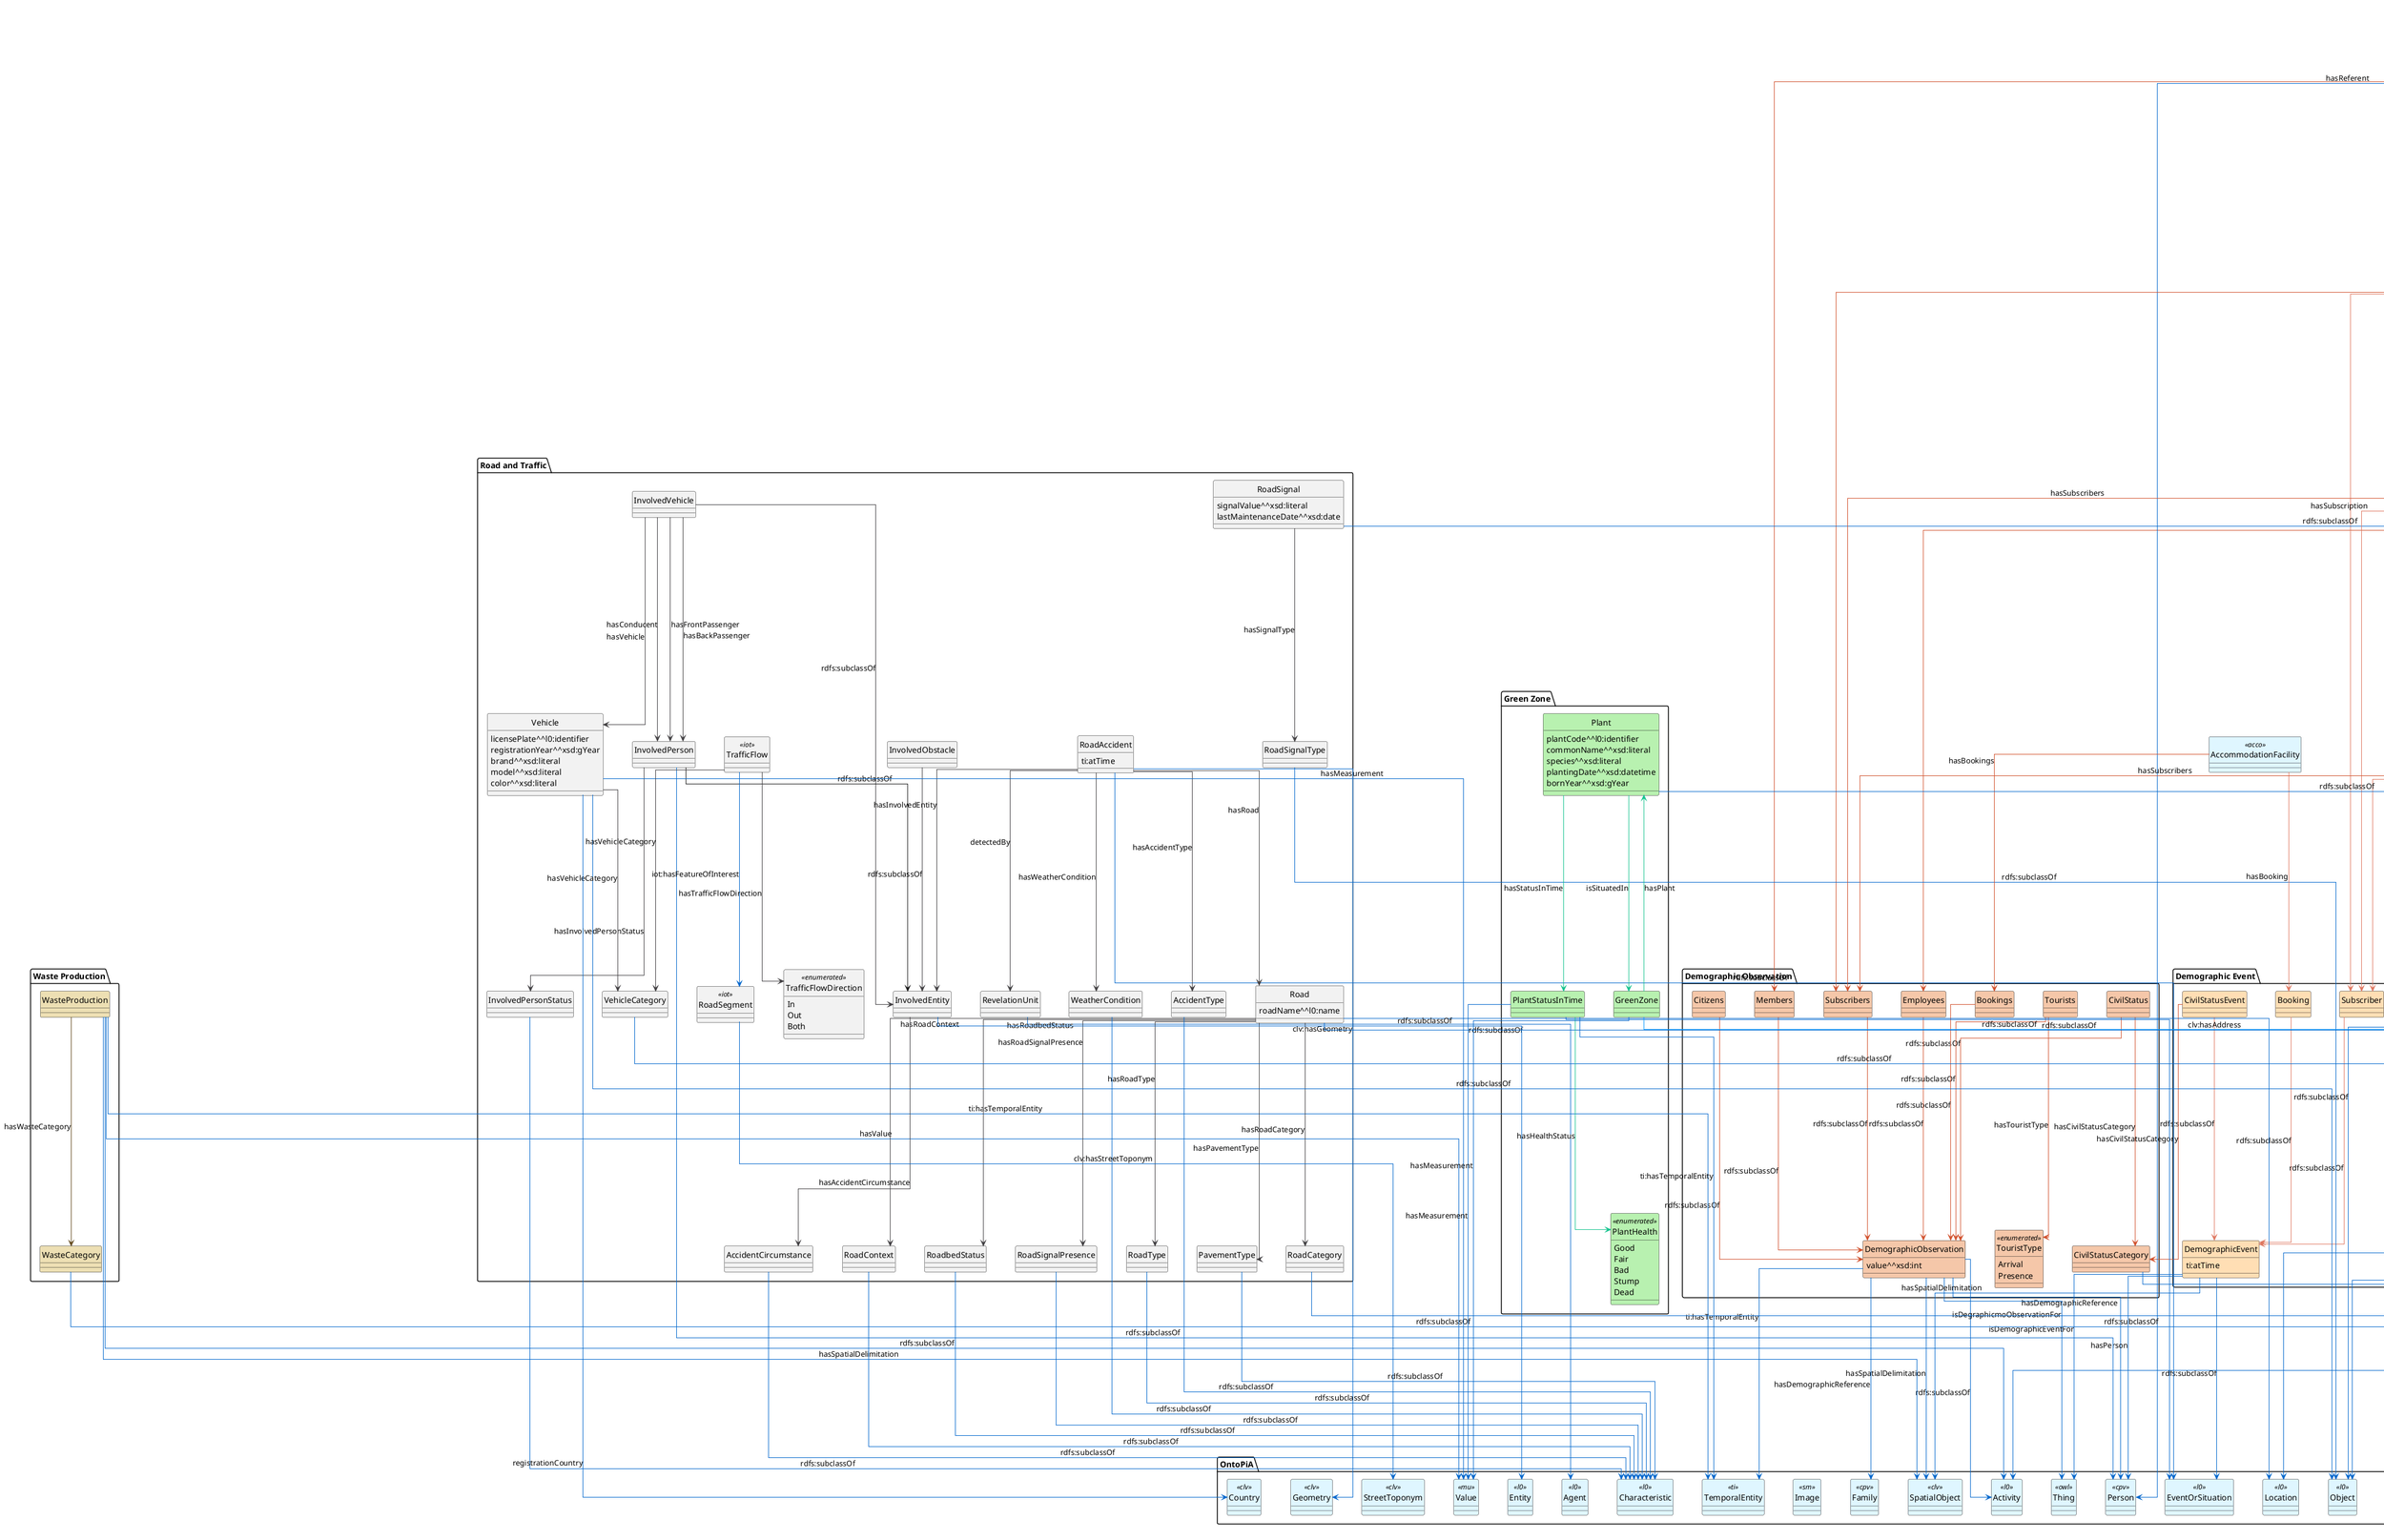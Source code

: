 @startuml OntoIM
hide circle
skinparam linetype ortho
skinparam ranksep 300
skinparam nodesep 50

!define OntoPiANode dff6ff
!define OntoPiAProperty 06c

!define OntoPiANodeEdited dff6ff

!define DemographicObservationNode f5c7a9
!define DemographicObservationProperty d1512d

!define DemographicEventNode ffdeb4
!define DemographicEventProperty df7861

!define WasteNode eddfb3
!define WasteProperty 61481c

!define OrganizationNode ffdede
!define OrganizationProperty 7a4495

!define HeritageNode ffdede
!define HeritageProperty 7a4495

!define RoadAccidentNode f2f2f2
!define RoadAccidentProperty 413f42

!define VehicleNode f2f2f2
!define VehicleProperty 413f42

!define TrafficFlowNode f2f2f2
!define TrafficFlowProperty 413f42

!define RoadSignalNode f2f2f2
!define RoadSignalProperty 413f42

!define AccessiblePoINode c4ddff
!define AccessiblePoIProperty 0096ff

!define SchoolNode fefecc
!define SchoolProperty fdb827

!define GreenZoneNode b8f1b0
!define GreenZoneProperty 14c38e

!define HospitalNode fff
!define HospitalProperty 000

' Imported objects from OntoPiA
package "OntoPiA" {
    class Thing <<owl>> #OntoPiANode

    class Entity <<l0>> #OntoPiANode
    class Activity <<l0>> #OntoPiANode
    class Location <<l0>> #OntoPiANode
    class EventOrSituation <<l0>> #OntoPiANode
    class Topic <<l0>> #OntoPiANode
    class Object <<l0>> #OntoPiANode
    class Characteristic <<l0>> #OntoPiANode
    class Collection <<l0>> #OntoPiANode
    class Agent <<l0>> #OntoPiANode

    class Address <<clv>> #OntoPiANode
    class City <<clv>> #OntoPiANode
    class StreetToponym <<clv>> #OntoPiANode
    class SpatialObject <<clv>> #OntoPiANode
    class Country <<clv>> #OntoPiANode
    class Geometry <<clv>> #OntoPiANode

    class TimeInterval <<ti>> #OntoPiANode
    class TemporalEntity <<ti>> #OntoPiANode

    class Value <<mu>> #OntoPiANode

    class OnlineContactPoint <<sm>> #OntoPiANode
    class PhysicalContactPoint <<sm>> #OntoPiANode
    class Image <<sm>> #OntoPiANode

    class AccessCondition <<accondition>> #OntoPiANode

    class Person <<cpv>> #OntoPiANode
    class Family <<cpv>> #OntoPiANode

    class Service <<cpsv>> #OntoPiANode

    class PriceSpecification <<pot>> #OntoPiANode

    class PointOfInterest <<poi>> #OntoPiANode

    class Procedure <<publiccontract>> #OntoPiANode

    class OfferedServiceDescription <<acco>> #OntoPiANode
}

' Added an Accessible Point of Interest, a POI with online contact point, physical contact point, an organization owner and an access condition.
class AccessiblePointOfInterest #AccessiblePoINode
AccessiblePointOfInterest -[#OntoPiAProperty]-> PointOfInterest : rdfs:subclassOf

AccessiblePointOfInterest -[#OntoPiAProperty]-> OnlineContactPoint : sm:hasOnlineContactPoint
AccessiblePointOfInterest -[#OntoPiAProperty]-> PhysicalContactPoint : sm:hasPhysicalContactPoint
AccessiblePointOfInterest -[#OntoPiAProperty]-> AccessCondition : accondition:hasAccessCondition
AccessiblePointOfInterest -[#OntoPiAProperty]-> OfferedServiceDescription : hasOfferedServiceDescription


package "Demographic Observation" {
    ' Demographic Observation
    ' A demographic observation can describe the demographic composition of an entity during time
    ' An example can be the number of subscribers to an event, emoployees of an organization, members of an association
    ' For a country it can be the number of citizens, weddings, deaths etc...
    ' A demo observation comes with its value and a demo prototype, which describes the type of person o family counted
    ' A demo observation can also be releated to a spatial object, which describes the spatial delimitation of the observation
    ' For example, we can count the number of males in a specific area, that can be a city, a borough, a street, etc...
    class DemographicObservation #DemographicObservationNode {
        value^^xsd:int
    }
    DemographicObservation -[#OntoPiAProperty]-> Activity : rdfs:subclassOf

    DemographicObservation -[#OntoPiAProperty]-> TemporalEntity : ti:hasTemporalEntity
    DemographicObservation -[#OntoPiAProperty]-> SpatialObject : hasSpatialDelimitation
    DemographicObservation -[#OntoPiAProperty]-> Person : hasDemographicReference
    DemographicObservation -[#OntoPiAProperty]-> Family : hasDemographicReference
    DemographicObservation -[#OntoPiAProperty]-> Thing : isDegraphicmoObservationFor

    class Citizens #DemographicObservationNode
    Citizens -[#DemographicObservationProperty]-> DemographicObservation : rdfs:subclassOf

    class CivilStatus #DemographicObservationNode
    CivilStatus -[#DemographicObservationProperty]-> DemographicObservation : rdfs:subclassOf

    CivilStatus -[#DemographicObservationProperty]-> CivilStatusCategory : hasCivilStatusCategory

    class CivilStatusCategory #DemographicObservationNode
    CivilStatusCategory -[#OntoPiAProperty]-> Topic : rdfs:subclassOf

    class Tourists #DemographicObservationNode
    Tourists -[#DemographicObservationProperty]-> DemographicObservation : rdfs:subclassOf

    Tourists -[#DemographicObservationProperty]-> TouristType : hasTouristType

    class TouristType <<enumerated>> #DemographicObservationNode {
        Arrival
        Presence
    }

    class Bookings #DemographicObservationNode
    Bookings -[#DemographicObservationProperty]-> DemographicObservation : rdfs:subclassOf

    class Subscribers #DemographicObservationNode
    Subscribers -[#DemographicObservationProperty]-> DemographicObservation : rdfs:subclassOf

    class Employees #DemographicObservationNode
    Employees -[#DemographicObservationProperty]-> DemographicObservation : rdfs:subclassOf

    class Members #DemographicObservationNode
    Members -[#DemographicObservationProperty]-> DemographicObservation : rdfs:subclassOf
}

package "Demographic Event" {
    ' A demo event represents a wedding, a death, a birth, offering a non aggregated view of a demo observation
    class DemographicEvent #DemographicEventNode {
        ti:atTime
    }
    DemographicEvent -[#OntoPiAProperty]-> EventOrSituation : rdfs:subclassOf

    DemographicEvent -[#OntoPiAProperty]-> Person : hasPerson
    DemographicEvent -[#OntoPiAProperty]-> SpatialObject : hasSpatialDelimitation
    DemographicEvent -[#OntoPiAProperty]-> Thing : isDemographicEventFor

    class CivilStatusEvent #DemographicEventNode
    CivilStatusEvent -[#DemographicEventProperty]-> DemographicEvent : rdfs:subclassOf

    CivilStatusEvent -[#DemographicObservationProperty]-> CivilStatusCategory : hasCivilStatusCategory

    class Subscriber #DemographicEventNode
    Subscriber -[#DemographicEventProperty]-> DemographicEvent : rdfs:subclassOf

    class Booking #DemographicEventNode
    Booking -[#DemographicEventProperty]-> DemographicEvent : rdfs:subclassOf
}

package "Organizations" {
    ' Organization, added end of activity, bankruptcy and liquidation, added number of empolyees, local units and heritage
    ' Added section and demograpgic classification of organization for private companies (taken from Camera di Commercio)
    ' Added an Artisan Organization with artisan Register code and date
    class Organization <<cov>> #OrganizationNode {
        endActivityDate^^xsd:date
        bankruptcyDate^^xsd:date
        liquidationDate^^xsd:date
    }

    ' Organization --> Payment : sentPayment (see later)
    Organization -[#DemographicObservationProperty]-> Employees : hasEmployees
    Organization -[#OntoPiAProperty]-> Address : hasLocalUnitAddress
    Organization -[#OntoPiAProperty]-> Service : providesService
    Organization --> Heritage : hasHeritage

    AccessiblePointOfInterest -[#OrganizationProperty]-> Organization : ownedBy
    Organization -[#OrganizationProperty]-> AccessiblePointOfInterest : ownsAccessiblePoI

    class PrivateOrganization <<cov>> #OrganizationNode
    PrivateOrganization -[#OrganizationProperty]-> Organization : rdfs:subclassOf

    PrivateOrganization -[#OrganizationProperty]-> OrganizationSection : hasOrganizationSection
    PrivateOrganization -[#OrganizationProperty]-> CompanyDemographicCategory : hasDemographicCategory

    class OrganizationSection #OrganizationNode
    OrganizationSection -[#OntoPiAProperty]-> Topic : rdfs:subclassOf

    class CompanyDemographicCategory #OrganizationNode
    CompanyDemographicCategory -[#OntoPiAProperty]-> Topic : rdfs:subclassOf

    class ArtisanOrganization #OrganizationNode {
        artisanRegisterCode^^l0:identifier
        artisanRegisterDate^^xsd:date
    }
    ArtisanOrganization -[#OrganizationProperty]-> PrivateOrganization : rdfs:subclassOf

    ' Associations are sublclass of organizations, with referent, association category (controlled vocabulary) and members observation
    class Association #OrganizationNode {
        registerID^^l0:identifier
        registeredDate^^xsd:date
        removedFromRegisterDate^^xsd:date
    }
    Association -[#OrganizationProperty]-> PrivateOrganization : rdfs:subclassOf

    Association -[#OntoPiAProperty]-> Person : hasReferent
    Association -[#OrganizationProperty]-> AssociationCategory : hasAssociationCategory
    Association -[#DemographicObservationProperty]-> Members : hasMembers

    class AssociationCategory #OrganizationNode
    AssociationCategory -[#OntoPiAProperty]-> Topic : rdfs:subclassOf

    ' The heritage of an organization, a collection of buildings owned by the organization. There are different types of heritage, like state owned assets, unavailable ecc...
    class Heritage #HeritageNode
    Heritage -[#OntoPiAProperty]-> Collection : rdfs:subclassOf

    Heritage -[#HeritageProperty]-> HeritageType : hasHeritageType
    Heritage -[#HeritageProperty]-> Building : hasBuilding

    class HeritageType #HeritageNode
    HeritageType -[#OntoPiAProperty]-> Topic : rdfs:subclassOf

    ' A building is an accessible point of interest associated with information about the land registry. A building can be concessed to an other organization. The information about the concession are stored in a Procedure Document.
    class Building #HeritageNode {
        buildingCode^^l0:identifier
    }
    Building -[#AccessiblePoIProperty]-> AccessiblePointOfInterest : rdfs:subclassOf

    Building -[#OntoPiAProperty]-> Procedure : concessedWithProcedure
    Building -[#HeritageProperty]-> LandRegistry : hasLandRegistry

    class LandRegistry #HeritageNode {
        sheet^^xsd:literal
        map^^xsd:literal
        subordinate^^xsd:literal
    }
    LandRegistry -[#OntoPiAProperty]-> Object : rdfs:subclassOf

    LandRegistry -[#HeritageProperty]-> LandRegistryCategory : hasLandRegistryCategory

    class LandRegistryCategory #HeritageNode
    LandRegistryCategory -[#OntoPiAProperty]-> Topic : rdfs:subclassOf

    ' Events, added the organizer of the event and the subscribers
    class Event <<cpev>> #OntoPiANodeEdited

}

Event -[#OrganizationProperty]-> Organization : isOrganizedBy
Event -[#DemographicObservationProperty]-> Subscribers : hasSubscribers
Event -[#DemographicEventProperty]-> Subscriber : hasSubscription

package "Waste Production" {
    ' Waste production
    class WasteProduction #WasteNode
    WasteProduction -[#OntoPiAProperty]-> Activity : rdfs:subclassOf

    WasteProduction -[#OntoPiAProperty]-> Value : hasValue
    WasteProduction -[#OntoPiAProperty]-> TemporalEntity : ti:hasTemporalEntity
    WasteProduction -[#OntoPiAProperty]-> SpatialObject : hasSpatialDelimitation

    WasteProduction -[#WasteProperty]-> WasteCategory : hasWasteCategory

    class WasteCategory #WasteNode
    WasteCategory -[#OntoPiAProperty]-> Topic : rdfs:subclassOf
}

package "Road and Traffic" {
    ' Road accidents
    class RoadAccident #RoadAccidentNode {
        ti:atTime
    }
    RoadAccident -[#OntoPiAProperty]-> EventOrSituation : rdfs:subclassOf

    RoadAccident -[#RoadAccidentProperty]-> RevelationUnit : detectedBy
    RoadAccident -[#OntoPiAProperty]-> Geometry : clv:hasGeometry
    RoadAccident -[#RoadAccidentProperty]-> Road : hasRoad
    RoadAccident -[#RoadAccidentProperty]-> WeatherCondition : hasWeatherCondition
    RoadAccident -[#RoadAccidentProperty]-> AccidentType : hasAccidentType
    RoadAccident -[#RoadAccidentProperty]-> InvolvedEntity : hasInvolvedEntity

    class RevelationUnit #RoadAccidentNode
    RevelationUnit -[#OntoPiAProperty]-> Agent : rdfs:subclassOf

    class Road #RoadAccidentNode {
        roadName^^l0:name
    }
    Road -[#OntoPiAProperty]-> Location : rdfs:subclassOf

    Road -[#OntoPiAProperty]-> Address : clv:hasAddress
    Road -[#RoadAccidentProperty]-> RoadCategory : hasRoadCategory
    Road -[#RoadAccidentProperty]-> RoadType : hasRoadType
    Road -[#RoadAccidentProperty]-> PavementType : hasPavementType
    Road -[#RoadAccidentProperty]-> RoadContext : hasRoadContext
    Road -[#RoadAccidentProperty]-> RoadbedStatus : hasRoadbedStatus
    Road -[#RoadAccidentProperty]-> RoadSignalPresence : hasRoadSignalPresence

    class RoadCategory #RoadAccidentNode
    RoadCategory -[#OntoPiAProperty]-> Topic : rdfs:subclassOf

    class RoadType #RoadAccidentNode
    RoadType -[#OntoPiAProperty]-> Characteristic : rdfs:subclassOf

    class PavementType #RoadAccidentNode
    PavementType -[#OntoPiAProperty]-> Characteristic : rdfs:subclassOf

    class RoadContext #RoadAccidentNode
    RoadContext -[#OntoPiAProperty]-> Characteristic : rdfs:subclassOf

    class RoadbedStatus #RoadAccidentNode
    RoadbedStatus -[#OntoPiAProperty]-> Characteristic : rdfs:subclassOf

    class RoadSignalPresence #RoadAccidentNode
    RoadSignalPresence -[#OntoPiAProperty]-> Characteristic : rdfs:subclassOf

    class WeatherCondition #RoadAccidentNode
    WeatherCondition -[#OntoPiAProperty]-> Characteristic : rdfs:subclassOf

    class AccidentType #RoadAccidentNode
    AccidentType -[#OntoPiAProperty]-> Characteristic : rdfs:subclassOf

    class InvolvedEntity #RoadAccidentNode
    InvolvedEntity -[#OntoPiAProperty]-> Entity : rdfs:subclassOf

    InvolvedEntity -[#RoadAccidentProperty]-> AccidentCircumstance : hasAccidentCircumstance

    class AccidentCircumstance #RoadAccidentNode
    AccidentCircumstance -[#OntoPiAProperty]-> Characteristic : rdfs:subclassOf

    class InvolvedVehicle #RoadAccidentNode
    InvolvedVehicle -[#RoadAccidentProperty]-> InvolvedEntity : rdfs:subclassOf

    InvolvedVehicle -[#VehicleProperty]-> Vehicle : hasVehicle
    InvolvedVehicle -[#RoadAccidentProperty]-> InvolvedPerson : hasConducent
    InvolvedVehicle -[#RoadAccidentProperty]-> InvolvedPerson : hasFrontPassenger
    InvolvedVehicle -[#RoadAccidentProperty]-> InvolvedPerson : hasBackPassenger

    class InvolvedPerson #RoadAccidentNode
    InvolvedPerson --> InvolvedEntity : rdfs:subclassOf
    InvolvedPerson -[#OntoPiAProperty]-> Person : rdfs:subclassOf

    InvolvedPerson -[#RoadAccidentProperty]-> InvolvedPersonStatus : hasInvolvedPersonStatus

    class InvolvedPersonStatus #RoadAccidentNode
    InvolvedPersonStatus -[#OntoPiAProperty]-> Characteristic : rdfs:subclassOf

    class InvolvedObstacle #RoadAccidentNode
    InvolvedObstacle -[#RoadAccidentProperty]-> InvolvedEntity : rdfs:subclassOf

    class Vehicle #VehicleNode {
        licensePlate^^l0:identifier
        registrationYear^^xsd:gYear
        brand^^xsd:literal
        model^^xsd:literal
        color^^xsd:literal
    }
    Vehicle -[#OntoPiAProperty]-> Object : rdfs:subclassOf

    Vehicle -[#VehicleProperty]-> VehicleCategory : hasVehicleCategory
    Vehicle -[#OntoPiAProperty]-> Value : hasMeasurement
    Vehicle -[#OntoPiAProperty]-> Country : registrationCountry

    class VehicleCategory #VehicleNode
    VehicleCategory -[#OntoPiAProperty]-> Topic : rdfs:subclassOf

    ' The road signals are point of interests with a signal value (e.g. 50 for a speed limit or the name of the destination indicated)
    class RoadSignal #RoadSignalNode {
        signalValue^^xsd:literal
        lastMaintenanceDate^^xsd:date
    }
    RoadSignal -[#OntoPiAProperty]-> PointOfInterest : rdfs:subclassOf

    RoadSignal -[#RoadSignalProperty]-> RoadSignalType : hasSignalType

    ' The road signal type is a controlled vocabulary of all road signals, with a value, an image and a category
    class RoadSignalType #RoadSignalNode
    RoadSignalType -[#OntoPiAProperty]-> Object : rdfs:subclassOf

    ' Traffic Flow observation. Added street toponym to road segment and vehicle category (controlled vocabulary)
    class TrafficFlow <<iot>> #TrafficFlowNode
    TrafficFlow -[#OntoPiAProperty]-> RoadSegment : iot:hasFeatureOfInterest
    TrafficFlow -[#TrafficFlowProperty]-> VehicleCategory : hasVehicleCategory
    TrafficFlow -[#TrafficFlowProperty]-> TrafficFlowDirection : hasTrafficFlowDirection

    class TrafficFlowDirection <<enumerated>> #TrafficFlowNode {
        In
        Out
        Both
    }

    class RoadSegment <<iot>> #TrafficFlowNode
    RoadSegment -[#OntoPiAProperty]-> StreetToponym : clv:hasStreetToponym
}

' Booking statistical data for accommodation facilities
class AccommodationFacility <<acco>> #OntoPiANodeEdited
AccommodationFacility -[#DemographicObservationProperty]-> Bookings : hasBookings
AccommodationFacility -[#DemographicEventProperty]-> Booking : hasBooking

package "School" {
    ' A school can be public or private is an accessible point of interest, with services, subscribers and courses that can be offer
    class School #SchoolNode {
        schoolCode^^l0:identifier
    }
    School -[#AccessiblePoIProperty]-> AccessiblePointOfInterest : rdfs:subclassOf

    School -[#SchoolProperty]-> SchoolCategory : hasSchoolCategory
    School -[#SchoolProperty]-> Course : offersCourse
    School -[#SchoolProperty]-> ComprehensiveSchool : isIncludedInComprehensiveSchool
    School -[#DemographicObservationProperty]-> Subscribers : hasSubscribers
    School -[#DemographicEventProperty]-> Subscriber : hasSubscription

    class ComprehensiveSchool #SchoolNode
    ComprehensiveSchool -[#SchoolProperty]-> School : rdfs:subclassOf

    ComprehensiveSchool -[#SchoolProperty]-> School : includesSchool

    ' controlled vocabulary
    class SchoolCategory #SchoolNode
    SchoolCategory -[#OntoPiAProperty]-> Topic : rdfs:subclassOf

    class PublicSchool #SchoolNode
    PublicSchool -[#SchoolProperty]-> School : rdfs:subclassOf

    class PrivateSchool #SchoolNode
    PrivateSchool -[#SchoolProperty]-> School : rdfs:subclassOf

    ' A course organized by a school or an organization is an activity located in a classroom (phisical or online), with a price and subscribers
    class Course #SchoolNode {
        courseCode^^l0:identifier
        l0:name
        l0:description
        durationHours^^xsd:int
    }
    Course -[#OntoPiAProperty]-> Activity : rdfs:subclassOf

    Course -[#SchoolProperty]-> School : offeredBy
    Course -[#OntoPiAProperty]-> TimeInterval : ti:hasTimeInterval
    Course -[#SchoolProperty]-> ClassRoom : locatedInClassRoom
    Course -[#OntoPiAProperty]-> PriceSpecification : pot:hasPriceSpecification
    Course -[#DemographicObservationProperty]-> Subscribers : hasSubscribers
    Course -[#DemographicEventProperty]-> Subscriber : hasSubscription

    ' A classroom is a space where a course take place. A physical classroom has an address, a virtual classroom is associated with the service used.
    class ClassRoom #SchoolNode {
        l0:name
    }
    ClassRoom -[#OntoPiAProperty]-> Location : rdfs:subclassOf

    ClassRoom -[#SchoolProperty]-> Course : locationForCourse

    class PhysicalClassRoom #SchoolNode
    PhysicalClassRoom -[#SchoolProperty]-> ClassRoom : rdfs:subclassOf

    PhysicalClassRoom -[#OntoPiAProperty]-> Address : clv:hasAddress

    class VirtualClassRoom #SchoolNode
    VirtualClassRoom -[#SchoolProperty]-> ClassRoom : rdfs:subclassOf

    VirtualClassRoom -[#SchoolProperty]-> VideoCommunicationService : usesVideoCommunicationService

    class VideoCommunicationService #SchoolNode {
        l0:name
        serviceURL^^xsd:anyuri
    }
    VideoCommunicationService -[#OntoPiAProperty]-> Object : rdfs:subclassOf
}

package "Green Zone" {
    ' A plant, with the species, the common name, the born year, planted date and its status in time. The status is described as the plant health, the height and the circumference
    class Plant #GreenZoneNode {
        plantCode^^l0:identifier
        commonName^^xsd:literal
        species^^xsd:literal
        plantingDate^^xsd:datetime
        bornYear^^xsd:gYear
    }
    Plant -[#OntoPiAProperty]-> PointOfInterest : rdfs:subclassOf

    Plant -[#GreenZoneProperty]-> PlantStatusInTime : hasStatusInTime
    Plant -[#GreenZoneProperty]-> GreenZone : isSituatedIn

    class PlantStatusInTime #GreenZoneNode
    PlantStatusInTime -[#OntoPiAProperty]-> EventOrSituation : rdfs:subclassOf

    PlantStatusInTime -[#OntoPiAProperty]-> Value : hasMeasurement
    PlantStatusInTime -[#GreenZoneProperty]-> PlantHealth : hasHealthStatus
    PlantStatusInTime -[#OntoPiAProperty]-> TemporalEntity : ti:hasTemporalEntity

    class PlantHealth <<enumerated>> #GreenZoneNode {
        Good
        Fair
        Bad
        Stump
        Dead
    }

    ' A green zone is an accessible point of interest that can also contains plants and can has an area
    class GreenZone #GreenZoneNode
    GreenZone -[#AccessiblePoIProperty]-> AccessiblePointOfInterest : rdfs:subclassOf

    GreenZone -[#OntoPiAProperty]-> Value : hasMeasurement
    GreenZone -[#GreenZoneProperty]-> Plant : hasPlant
}

package "Hospital" {
    ' An hospial is an accessible point of interest with hospital departments, services, total number of beds and departments which are also described as hospitals
    class Hospital #HospitalNode {
        totalNumberOfBeds^^xsd:int
    }
    Hospital -[#AccessiblePoIProperty]-> AccessiblePointOfInterest : rdfs:subclassOf

    Hospital -[#HospitalProperty]-> HospitalDepartment : hasHospitalDepartment

    class PublicHospital #HospitalNode
    PublicHospital -[#HospitalProperty]-> Hospital : rdfs:subclassOf

    class PrivateHospital #HospitalNode
    PrivateHospital -[#HospitalProperty]-> Hospital : rdfs:subclassOf

    class HospitalDepartment #HospitalNode
    HospitalDepartment -[#HospitalProperty]-> Hospital : rdfs:subclassOf

    HospitalDepartment -[#HospitalProperty]-> Hospital : isDepartmentOf
}
@enduml
